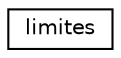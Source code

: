 digraph "Graphical Class Hierarchy"
{
  edge [fontname="Helvetica",fontsize="10",labelfontname="Helvetica",labelfontsize="10"];
  node [fontname="Helvetica",fontsize="10",shape=record];
  rankdir="LR";
  Node0 [label="limites",height=0.2,width=0.4,color="black", fillcolor="white", style="filled",URL="$structlimites.html"];
}

